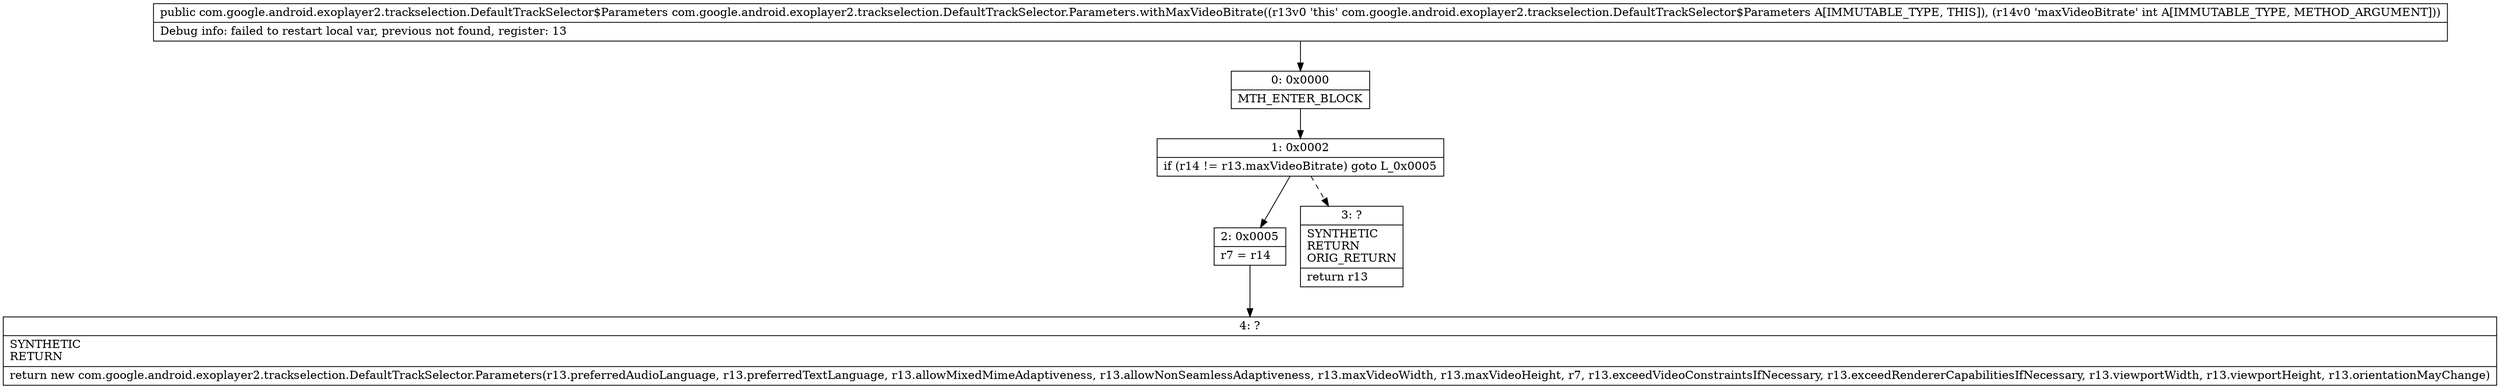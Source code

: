 digraph "CFG forcom.google.android.exoplayer2.trackselection.DefaultTrackSelector.Parameters.withMaxVideoBitrate(I)Lcom\/google\/android\/exoplayer2\/trackselection\/DefaultTrackSelector$Parameters;" {
Node_0 [shape=record,label="{0\:\ 0x0000|MTH_ENTER_BLOCK\l}"];
Node_1 [shape=record,label="{1\:\ 0x0002|if (r14 != r13.maxVideoBitrate) goto L_0x0005\l}"];
Node_2 [shape=record,label="{2\:\ 0x0005|r7 = r14\l}"];
Node_3 [shape=record,label="{3\:\ ?|SYNTHETIC\lRETURN\lORIG_RETURN\l|return r13\l}"];
Node_4 [shape=record,label="{4\:\ ?|SYNTHETIC\lRETURN\l|return new com.google.android.exoplayer2.trackselection.DefaultTrackSelector.Parameters(r13.preferredAudioLanguage, r13.preferredTextLanguage, r13.allowMixedMimeAdaptiveness, r13.allowNonSeamlessAdaptiveness, r13.maxVideoWidth, r13.maxVideoHeight, r7, r13.exceedVideoConstraintsIfNecessary, r13.exceedRendererCapabilitiesIfNecessary, r13.viewportWidth, r13.viewportHeight, r13.orientationMayChange)\l}"];
MethodNode[shape=record,label="{public com.google.android.exoplayer2.trackselection.DefaultTrackSelector$Parameters com.google.android.exoplayer2.trackselection.DefaultTrackSelector.Parameters.withMaxVideoBitrate((r13v0 'this' com.google.android.exoplayer2.trackselection.DefaultTrackSelector$Parameters A[IMMUTABLE_TYPE, THIS]), (r14v0 'maxVideoBitrate' int A[IMMUTABLE_TYPE, METHOD_ARGUMENT]))  | Debug info: failed to restart local var, previous not found, register: 13\l}"];
MethodNode -> Node_0;
Node_0 -> Node_1;
Node_1 -> Node_2;
Node_1 -> Node_3[style=dashed];
Node_2 -> Node_4;
}

